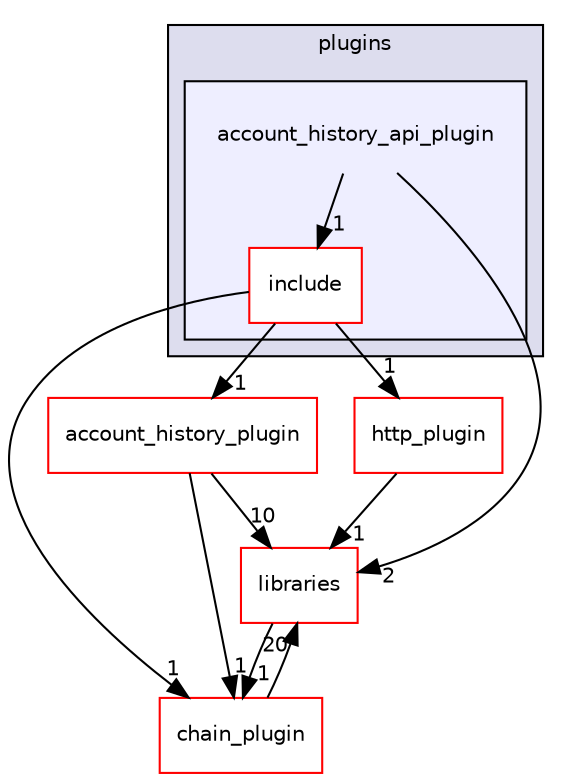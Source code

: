 digraph "plugins/account_history_api_plugin" {
  compound=true
  node [ fontsize="10", fontname="Helvetica"];
  edge [ labelfontsize="10", labelfontname="Helvetica"];
  subgraph clusterdir_38c8d24aef3972a7f87b834274e76e31 {
    graph [ bgcolor="#ddddee", pencolor="black", label="plugins" fontname="Helvetica", fontsize="10", URL="dir_38c8d24aef3972a7f87b834274e76e31.html"]
  subgraph clusterdir_6324453c9ba05dd78b15d4e64dad7e3c {
    graph [ bgcolor="#eeeeff", pencolor="black", label="" URL="dir_6324453c9ba05dd78b15d4e64dad7e3c.html"];
    dir_6324453c9ba05dd78b15d4e64dad7e3c [shape=plaintext label="account_history_api_plugin"];
    dir_985a9e5854d335164afbdea1541a3631 [shape=box label="include" color="red" fillcolor="white" style="filled" URL="dir_985a9e5854d335164afbdea1541a3631.html"];
  }
  }
  dir_602e6d607ea05a3811091b067ebfa4ac [shape=box label="chain_plugin" fillcolor="white" style="filled" color="red" URL="dir_602e6d607ea05a3811091b067ebfa4ac.html"];
  dir_bc0718b08fb2015b8e59c47b2805f60c [shape=box label="libraries" fillcolor="white" style="filled" color="red" URL="dir_bc0718b08fb2015b8e59c47b2805f60c.html"];
  dir_18e9e5a1b39aad63470f8f44b18ed4d8 [shape=box label="account_history_plugin" fillcolor="white" style="filled" color="red" URL="dir_18e9e5a1b39aad63470f8f44b18ed4d8.html"];
  dir_f833ff7a85c55360bd990f87a6f90636 [shape=box label="http_plugin" fillcolor="white" style="filled" color="red" URL="dir_f833ff7a85c55360bd990f87a6f90636.html"];
  dir_6324453c9ba05dd78b15d4e64dad7e3c->dir_985a9e5854d335164afbdea1541a3631 [headlabel="1", labeldistance=1.5 headhref="dir_001836_001837.html"];
  dir_6324453c9ba05dd78b15d4e64dad7e3c->dir_bc0718b08fb2015b8e59c47b2805f60c [headlabel="2", labeldistance=1.5 headhref="dir_001836_000004.html"];
  dir_602e6d607ea05a3811091b067ebfa4ac->dir_bc0718b08fb2015b8e59c47b2805f60c [headlabel="20", labeldistance=1.5 headhref="dir_001848_000004.html"];
  dir_985a9e5854d335164afbdea1541a3631->dir_602e6d607ea05a3811091b067ebfa4ac [headlabel="1", labeldistance=1.5 headhref="dir_001837_001848.html"];
  dir_985a9e5854d335164afbdea1541a3631->dir_18e9e5a1b39aad63470f8f44b18ed4d8 [headlabel="1", labeldistance=1.5 headhref="dir_001837_001840.html"];
  dir_985a9e5854d335164afbdea1541a3631->dir_f833ff7a85c55360bd990f87a6f90636 [headlabel="1", labeldistance=1.5 headhref="dir_001837_001856.html"];
  dir_bc0718b08fb2015b8e59c47b2805f60c->dir_602e6d607ea05a3811091b067ebfa4ac [headlabel="1", labeldistance=1.5 headhref="dir_000004_001848.html"];
  dir_18e9e5a1b39aad63470f8f44b18ed4d8->dir_602e6d607ea05a3811091b067ebfa4ac [headlabel="1", labeldistance=1.5 headhref="dir_001840_001848.html"];
  dir_18e9e5a1b39aad63470f8f44b18ed4d8->dir_bc0718b08fb2015b8e59c47b2805f60c [headlabel="10", labeldistance=1.5 headhref="dir_001840_000004.html"];
  dir_f833ff7a85c55360bd990f87a6f90636->dir_bc0718b08fb2015b8e59c47b2805f60c [headlabel="1", labeldistance=1.5 headhref="dir_001856_000004.html"];
}
